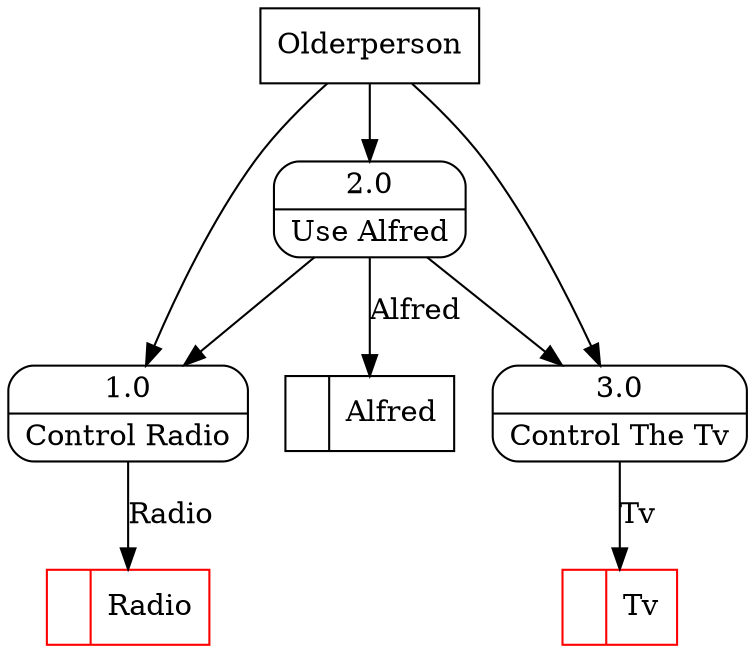 digraph dfd2{ 
node[shape=record]
200 [label="<f0>  |<f1> Alfred " ];
201 [label="<f0>  |<f1> Radio " color=red];
202 [label="<f0>  |<f1> Tv " color=red];
203 [label="Olderperson" shape=box];
204 [label="{<f0> 1.0|<f1> Control Radio }" shape=Mrecord];
205 [label="{<f0> 2.0|<f1> Use Alfred }" shape=Mrecord];
206 [label="{<f0> 3.0|<f1> Control The Tv }" shape=Mrecord];
203 -> 204
203 -> 205
203 -> 206
204 -> 201 [label="Radio"]
205 -> 204
205 -> 206
205 -> 200 [label="Alfred"]
206 -> 202 [label="Tv"]
}